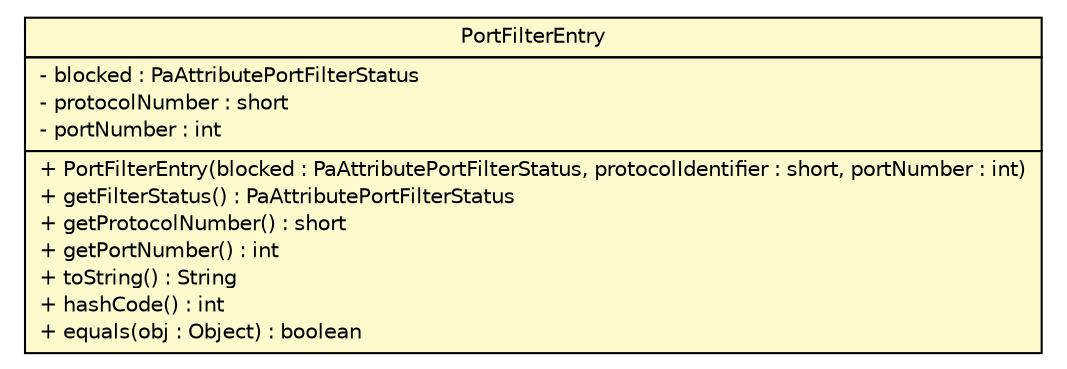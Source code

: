 #!/usr/local/bin/dot
#
# Class diagram 
# Generated by UMLGraph version R5_6 (http://www.umlgraph.org/)
#

digraph G {
	edge [fontname="Helvetica",fontsize=10,labelfontname="Helvetica",labelfontsize=10];
	node [fontname="Helvetica",fontsize=10,shape=plaintext];
	nodesep=0.25;
	ranksep=0.5;
	// org.ietf.nea.pa.attribute.util.PortFilterEntry
	c132183 [label=<<table title="org.ietf.nea.pa.attribute.util.PortFilterEntry" border="0" cellborder="1" cellspacing="0" cellpadding="2" port="p" bgcolor="lemonChiffon" href="./PortFilterEntry.html">
		<tr><td><table border="0" cellspacing="0" cellpadding="1">
<tr><td align="center" balign="center"> PortFilterEntry </td></tr>
		</table></td></tr>
		<tr><td><table border="0" cellspacing="0" cellpadding="1">
<tr><td align="left" balign="left"> - blocked : PaAttributePortFilterStatus </td></tr>
<tr><td align="left" balign="left"> - protocolNumber : short </td></tr>
<tr><td align="left" balign="left"> - portNumber : int </td></tr>
		</table></td></tr>
		<tr><td><table border="0" cellspacing="0" cellpadding="1">
<tr><td align="left" balign="left"> + PortFilterEntry(blocked : PaAttributePortFilterStatus, protocolIdentifier : short, portNumber : int) </td></tr>
<tr><td align="left" balign="left"> + getFilterStatus() : PaAttributePortFilterStatus </td></tr>
<tr><td align="left" balign="left"> + getProtocolNumber() : short </td></tr>
<tr><td align="left" balign="left"> + getPortNumber() : int </td></tr>
<tr><td align="left" balign="left"> + toString() : String </td></tr>
<tr><td align="left" balign="left"> + hashCode() : int </td></tr>
<tr><td align="left" balign="left"> + equals(obj : Object) : boolean </td></tr>
		</table></td></tr>
		</table>>, URL="./PortFilterEntry.html", fontname="Helvetica", fontcolor="black", fontsize=10.0];
}

